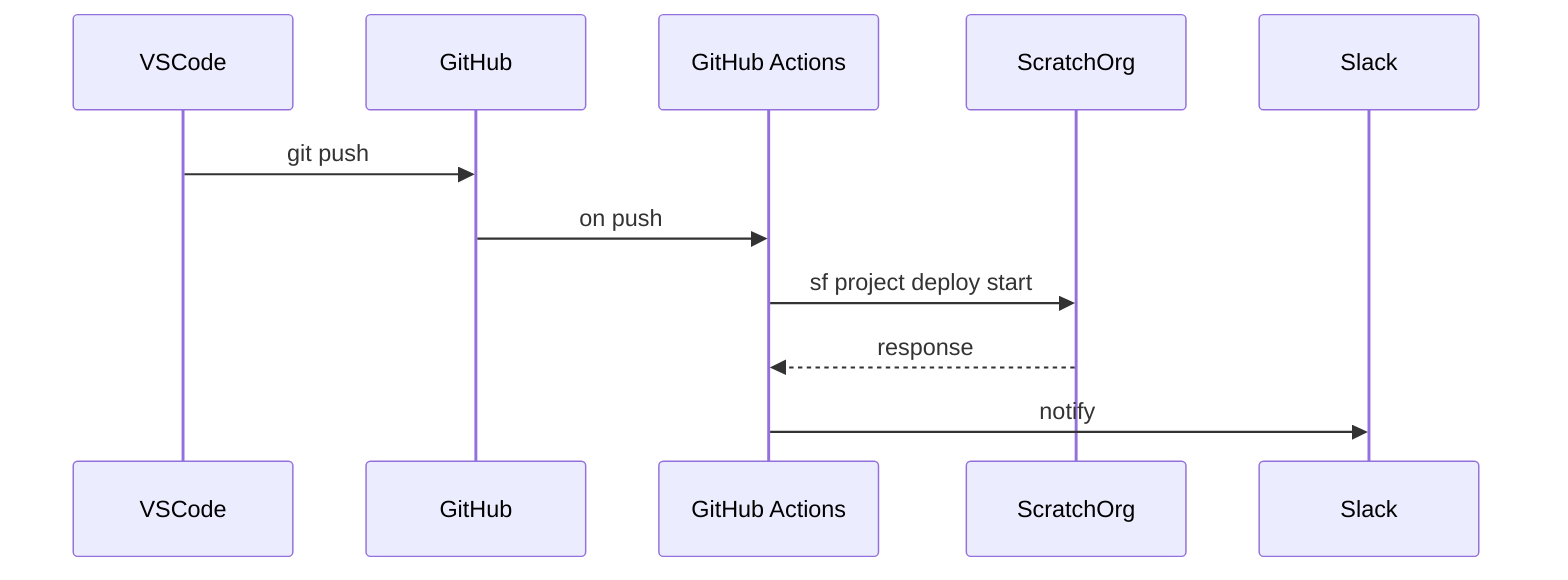 sequenceDiagram
    VSCode->>GitHub: git push
    GitHub->>GitHub Actions: on push
    GitHub Actions->>ScratchOrg: sf project deploy start
    ScratchOrg-->>GitHub Actions: response
    GitHub Actions ->> Slack: notify